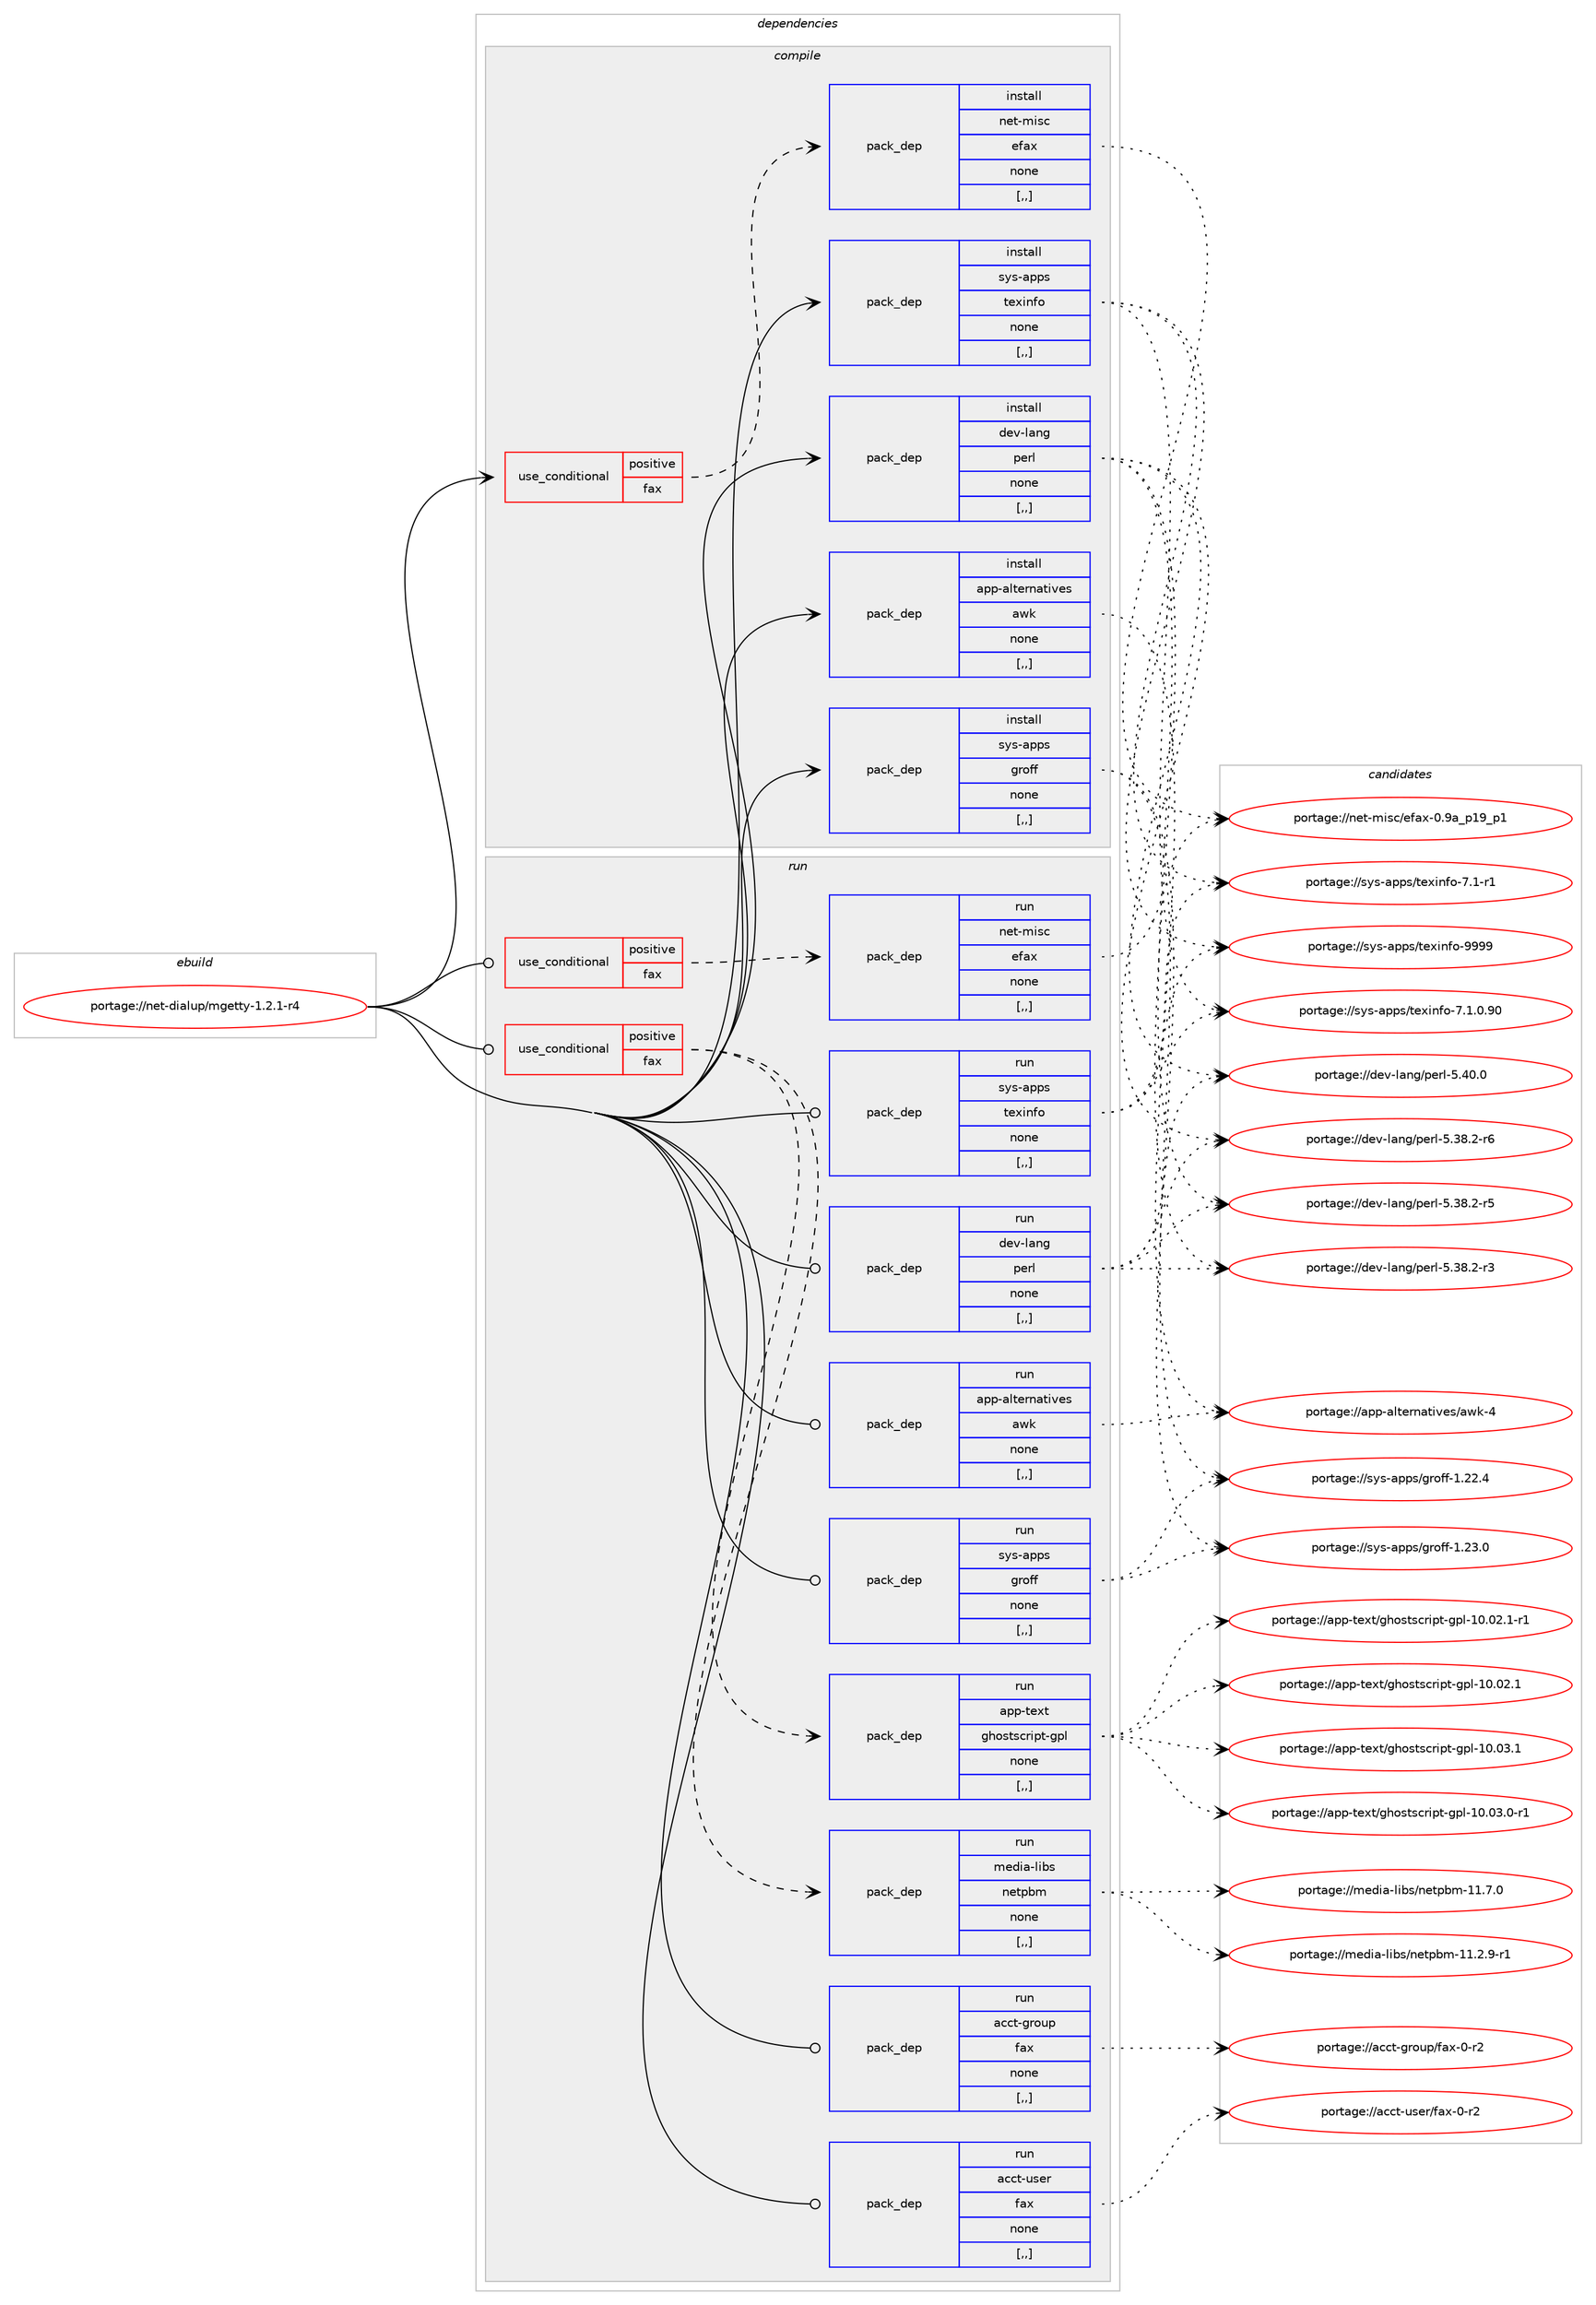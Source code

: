 digraph prolog {

# *************
# Graph options
# *************

newrank=true;
concentrate=true;
compound=true;
graph [rankdir=LR,fontname=Helvetica,fontsize=10,ranksep=1.5];#, ranksep=2.5, nodesep=0.2];
edge  [arrowhead=vee];
node  [fontname=Helvetica,fontsize=10];

# **********
# The ebuild
# **********

subgraph cluster_leftcol {
color=gray;
label=<<i>ebuild</i>>;
id [label="portage://net-dialup/mgetty-1.2.1-r4", color=red, width=4, href="../net-dialup/mgetty-1.2.1-r4.svg"];
}

# ****************
# The dependencies
# ****************

subgraph cluster_midcol {
color=gray;
label=<<i>dependencies</i>>;
subgraph cluster_compile {
fillcolor="#eeeeee";
style=filled;
label=<<i>compile</i>>;
subgraph cond89088 {
dependency344255 [label=<<TABLE BORDER="0" CELLBORDER="1" CELLSPACING="0" CELLPADDING="4"><TR><TD ROWSPAN="3" CELLPADDING="10">use_conditional</TD></TR><TR><TD>positive</TD></TR><TR><TD>fax</TD></TR></TABLE>>, shape=none, color=red];
subgraph pack252576 {
dependency344256 [label=<<TABLE BORDER="0" CELLBORDER="1" CELLSPACING="0" CELLPADDING="4" WIDTH="220"><TR><TD ROWSPAN="6" CELLPADDING="30">pack_dep</TD></TR><TR><TD WIDTH="110">install</TD></TR><TR><TD>net-misc</TD></TR><TR><TD>efax</TD></TR><TR><TD>none</TD></TR><TR><TD>[,,]</TD></TR></TABLE>>, shape=none, color=blue];
}
dependency344255:e -> dependency344256:w [weight=20,style="dashed",arrowhead="vee"];
}
id:e -> dependency344255:w [weight=20,style="solid",arrowhead="vee"];
subgraph pack252577 {
dependency344257 [label=<<TABLE BORDER="0" CELLBORDER="1" CELLSPACING="0" CELLPADDING="4" WIDTH="220"><TR><TD ROWSPAN="6" CELLPADDING="30">pack_dep</TD></TR><TR><TD WIDTH="110">install</TD></TR><TR><TD>app-alternatives</TD></TR><TR><TD>awk</TD></TR><TR><TD>none</TD></TR><TR><TD>[,,]</TD></TR></TABLE>>, shape=none, color=blue];
}
id:e -> dependency344257:w [weight=20,style="solid",arrowhead="vee"];
subgraph pack252578 {
dependency344258 [label=<<TABLE BORDER="0" CELLBORDER="1" CELLSPACING="0" CELLPADDING="4" WIDTH="220"><TR><TD ROWSPAN="6" CELLPADDING="30">pack_dep</TD></TR><TR><TD WIDTH="110">install</TD></TR><TR><TD>dev-lang</TD></TR><TR><TD>perl</TD></TR><TR><TD>none</TD></TR><TR><TD>[,,]</TD></TR></TABLE>>, shape=none, color=blue];
}
id:e -> dependency344258:w [weight=20,style="solid",arrowhead="vee"];
subgraph pack252579 {
dependency344259 [label=<<TABLE BORDER="0" CELLBORDER="1" CELLSPACING="0" CELLPADDING="4" WIDTH="220"><TR><TD ROWSPAN="6" CELLPADDING="30">pack_dep</TD></TR><TR><TD WIDTH="110">install</TD></TR><TR><TD>sys-apps</TD></TR><TR><TD>groff</TD></TR><TR><TD>none</TD></TR><TR><TD>[,,]</TD></TR></TABLE>>, shape=none, color=blue];
}
id:e -> dependency344259:w [weight=20,style="solid",arrowhead="vee"];
subgraph pack252580 {
dependency344260 [label=<<TABLE BORDER="0" CELLBORDER="1" CELLSPACING="0" CELLPADDING="4" WIDTH="220"><TR><TD ROWSPAN="6" CELLPADDING="30">pack_dep</TD></TR><TR><TD WIDTH="110">install</TD></TR><TR><TD>sys-apps</TD></TR><TR><TD>texinfo</TD></TR><TR><TD>none</TD></TR><TR><TD>[,,]</TD></TR></TABLE>>, shape=none, color=blue];
}
id:e -> dependency344260:w [weight=20,style="solid",arrowhead="vee"];
}
subgraph cluster_compileandrun {
fillcolor="#eeeeee";
style=filled;
label=<<i>compile and run</i>>;
}
subgraph cluster_run {
fillcolor="#eeeeee";
style=filled;
label=<<i>run</i>>;
subgraph cond89089 {
dependency344261 [label=<<TABLE BORDER="0" CELLBORDER="1" CELLSPACING="0" CELLPADDING="4"><TR><TD ROWSPAN="3" CELLPADDING="10">use_conditional</TD></TR><TR><TD>positive</TD></TR><TR><TD>fax</TD></TR></TABLE>>, shape=none, color=red];
subgraph pack252581 {
dependency344262 [label=<<TABLE BORDER="0" CELLBORDER="1" CELLSPACING="0" CELLPADDING="4" WIDTH="220"><TR><TD ROWSPAN="6" CELLPADDING="30">pack_dep</TD></TR><TR><TD WIDTH="110">run</TD></TR><TR><TD>app-text</TD></TR><TR><TD>ghostscript-gpl</TD></TR><TR><TD>none</TD></TR><TR><TD>[,,]</TD></TR></TABLE>>, shape=none, color=blue];
}
dependency344261:e -> dependency344262:w [weight=20,style="dashed",arrowhead="vee"];
subgraph pack252582 {
dependency344263 [label=<<TABLE BORDER="0" CELLBORDER="1" CELLSPACING="0" CELLPADDING="4" WIDTH="220"><TR><TD ROWSPAN="6" CELLPADDING="30">pack_dep</TD></TR><TR><TD WIDTH="110">run</TD></TR><TR><TD>media-libs</TD></TR><TR><TD>netpbm</TD></TR><TR><TD>none</TD></TR><TR><TD>[,,]</TD></TR></TABLE>>, shape=none, color=blue];
}
dependency344261:e -> dependency344263:w [weight=20,style="dashed",arrowhead="vee"];
}
id:e -> dependency344261:w [weight=20,style="solid",arrowhead="odot"];
subgraph cond89090 {
dependency344264 [label=<<TABLE BORDER="0" CELLBORDER="1" CELLSPACING="0" CELLPADDING="4"><TR><TD ROWSPAN="3" CELLPADDING="10">use_conditional</TD></TR><TR><TD>positive</TD></TR><TR><TD>fax</TD></TR></TABLE>>, shape=none, color=red];
subgraph pack252583 {
dependency344265 [label=<<TABLE BORDER="0" CELLBORDER="1" CELLSPACING="0" CELLPADDING="4" WIDTH="220"><TR><TD ROWSPAN="6" CELLPADDING="30">pack_dep</TD></TR><TR><TD WIDTH="110">run</TD></TR><TR><TD>net-misc</TD></TR><TR><TD>efax</TD></TR><TR><TD>none</TD></TR><TR><TD>[,,]</TD></TR></TABLE>>, shape=none, color=blue];
}
dependency344264:e -> dependency344265:w [weight=20,style="dashed",arrowhead="vee"];
}
id:e -> dependency344264:w [weight=20,style="solid",arrowhead="odot"];
subgraph pack252584 {
dependency344266 [label=<<TABLE BORDER="0" CELLBORDER="1" CELLSPACING="0" CELLPADDING="4" WIDTH="220"><TR><TD ROWSPAN="6" CELLPADDING="30">pack_dep</TD></TR><TR><TD WIDTH="110">run</TD></TR><TR><TD>acct-group</TD></TR><TR><TD>fax</TD></TR><TR><TD>none</TD></TR><TR><TD>[,,]</TD></TR></TABLE>>, shape=none, color=blue];
}
id:e -> dependency344266:w [weight=20,style="solid",arrowhead="odot"];
subgraph pack252585 {
dependency344267 [label=<<TABLE BORDER="0" CELLBORDER="1" CELLSPACING="0" CELLPADDING="4" WIDTH="220"><TR><TD ROWSPAN="6" CELLPADDING="30">pack_dep</TD></TR><TR><TD WIDTH="110">run</TD></TR><TR><TD>acct-user</TD></TR><TR><TD>fax</TD></TR><TR><TD>none</TD></TR><TR><TD>[,,]</TD></TR></TABLE>>, shape=none, color=blue];
}
id:e -> dependency344267:w [weight=20,style="solid",arrowhead="odot"];
subgraph pack252586 {
dependency344268 [label=<<TABLE BORDER="0" CELLBORDER="1" CELLSPACING="0" CELLPADDING="4" WIDTH="220"><TR><TD ROWSPAN="6" CELLPADDING="30">pack_dep</TD></TR><TR><TD WIDTH="110">run</TD></TR><TR><TD>app-alternatives</TD></TR><TR><TD>awk</TD></TR><TR><TD>none</TD></TR><TR><TD>[,,]</TD></TR></TABLE>>, shape=none, color=blue];
}
id:e -> dependency344268:w [weight=20,style="solid",arrowhead="odot"];
subgraph pack252587 {
dependency344269 [label=<<TABLE BORDER="0" CELLBORDER="1" CELLSPACING="0" CELLPADDING="4" WIDTH="220"><TR><TD ROWSPAN="6" CELLPADDING="30">pack_dep</TD></TR><TR><TD WIDTH="110">run</TD></TR><TR><TD>dev-lang</TD></TR><TR><TD>perl</TD></TR><TR><TD>none</TD></TR><TR><TD>[,,]</TD></TR></TABLE>>, shape=none, color=blue];
}
id:e -> dependency344269:w [weight=20,style="solid",arrowhead="odot"];
subgraph pack252588 {
dependency344270 [label=<<TABLE BORDER="0" CELLBORDER="1" CELLSPACING="0" CELLPADDING="4" WIDTH="220"><TR><TD ROWSPAN="6" CELLPADDING="30">pack_dep</TD></TR><TR><TD WIDTH="110">run</TD></TR><TR><TD>sys-apps</TD></TR><TR><TD>groff</TD></TR><TR><TD>none</TD></TR><TR><TD>[,,]</TD></TR></TABLE>>, shape=none, color=blue];
}
id:e -> dependency344270:w [weight=20,style="solid",arrowhead="odot"];
subgraph pack252589 {
dependency344271 [label=<<TABLE BORDER="0" CELLBORDER="1" CELLSPACING="0" CELLPADDING="4" WIDTH="220"><TR><TD ROWSPAN="6" CELLPADDING="30">pack_dep</TD></TR><TR><TD WIDTH="110">run</TD></TR><TR><TD>sys-apps</TD></TR><TR><TD>texinfo</TD></TR><TR><TD>none</TD></TR><TR><TD>[,,]</TD></TR></TABLE>>, shape=none, color=blue];
}
id:e -> dependency344271:w [weight=20,style="solid",arrowhead="odot"];
}
}

# **************
# The candidates
# **************

subgraph cluster_choices {
rank=same;
color=gray;
label=<<i>candidates</i>>;

subgraph choice252576 {
color=black;
nodesep=1;
choice1101011164510910511599471011029712045484657979511249579511249 [label="portage://net-misc/efax-0.9a_p19_p1", color=red, width=4,href="../net-misc/efax-0.9a_p19_p1.svg"];
dependency344256:e -> choice1101011164510910511599471011029712045484657979511249579511249:w [style=dotted,weight="100"];
}
subgraph choice252577 {
color=black;
nodesep=1;
choice9711211245971081161011141109711610511810111547971191074552 [label="portage://app-alternatives/awk-4", color=red, width=4,href="../app-alternatives/awk-4.svg"];
dependency344257:e -> choice9711211245971081161011141109711610511810111547971191074552:w [style=dotted,weight="100"];
}
subgraph choice252578 {
color=black;
nodesep=1;
choice10010111845108971101034711210111410845534652484648 [label="portage://dev-lang/perl-5.40.0", color=red, width=4,href="../dev-lang/perl-5.40.0.svg"];
choice100101118451089711010347112101114108455346515646504511454 [label="portage://dev-lang/perl-5.38.2-r6", color=red, width=4,href="../dev-lang/perl-5.38.2-r6.svg"];
choice100101118451089711010347112101114108455346515646504511453 [label="portage://dev-lang/perl-5.38.2-r5", color=red, width=4,href="../dev-lang/perl-5.38.2-r5.svg"];
choice100101118451089711010347112101114108455346515646504511451 [label="portage://dev-lang/perl-5.38.2-r3", color=red, width=4,href="../dev-lang/perl-5.38.2-r3.svg"];
dependency344258:e -> choice10010111845108971101034711210111410845534652484648:w [style=dotted,weight="100"];
dependency344258:e -> choice100101118451089711010347112101114108455346515646504511454:w [style=dotted,weight="100"];
dependency344258:e -> choice100101118451089711010347112101114108455346515646504511453:w [style=dotted,weight="100"];
dependency344258:e -> choice100101118451089711010347112101114108455346515646504511451:w [style=dotted,weight="100"];
}
subgraph choice252579 {
color=black;
nodesep=1;
choice11512111545971121121154710311411110210245494650514648 [label="portage://sys-apps/groff-1.23.0", color=red, width=4,href="../sys-apps/groff-1.23.0.svg"];
choice11512111545971121121154710311411110210245494650504652 [label="portage://sys-apps/groff-1.22.4", color=red, width=4,href="../sys-apps/groff-1.22.4.svg"];
dependency344259:e -> choice11512111545971121121154710311411110210245494650514648:w [style=dotted,weight="100"];
dependency344259:e -> choice11512111545971121121154710311411110210245494650504652:w [style=dotted,weight="100"];
}
subgraph choice252580 {
color=black;
nodesep=1;
choice1151211154597112112115471161011201051101021114557575757 [label="portage://sys-apps/texinfo-9999", color=red, width=4,href="../sys-apps/texinfo-9999.svg"];
choice115121115459711211211547116101120105110102111455546494648465748 [label="portage://sys-apps/texinfo-7.1.0.90", color=red, width=4,href="../sys-apps/texinfo-7.1.0.90.svg"];
choice115121115459711211211547116101120105110102111455546494511449 [label="portage://sys-apps/texinfo-7.1-r1", color=red, width=4,href="../sys-apps/texinfo-7.1-r1.svg"];
dependency344260:e -> choice1151211154597112112115471161011201051101021114557575757:w [style=dotted,weight="100"];
dependency344260:e -> choice115121115459711211211547116101120105110102111455546494648465748:w [style=dotted,weight="100"];
dependency344260:e -> choice115121115459711211211547116101120105110102111455546494511449:w [style=dotted,weight="100"];
}
subgraph choice252581 {
color=black;
nodesep=1;
choice97112112451161011201164710310411111511611599114105112116451031121084549484648514649 [label="portage://app-text/ghostscript-gpl-10.03.1", color=red, width=4,href="../app-text/ghostscript-gpl-10.03.1.svg"];
choice971121124511610112011647103104111115116115991141051121164510311210845494846485146484511449 [label="portage://app-text/ghostscript-gpl-10.03.0-r1", color=red, width=4,href="../app-text/ghostscript-gpl-10.03.0-r1.svg"];
choice971121124511610112011647103104111115116115991141051121164510311210845494846485046494511449 [label="portage://app-text/ghostscript-gpl-10.02.1-r1", color=red, width=4,href="../app-text/ghostscript-gpl-10.02.1-r1.svg"];
choice97112112451161011201164710310411111511611599114105112116451031121084549484648504649 [label="portage://app-text/ghostscript-gpl-10.02.1", color=red, width=4,href="../app-text/ghostscript-gpl-10.02.1.svg"];
dependency344262:e -> choice97112112451161011201164710310411111511611599114105112116451031121084549484648514649:w [style=dotted,weight="100"];
dependency344262:e -> choice971121124511610112011647103104111115116115991141051121164510311210845494846485146484511449:w [style=dotted,weight="100"];
dependency344262:e -> choice971121124511610112011647103104111115116115991141051121164510311210845494846485046494511449:w [style=dotted,weight="100"];
dependency344262:e -> choice97112112451161011201164710310411111511611599114105112116451031121084549484648504649:w [style=dotted,weight="100"];
}
subgraph choice252582 {
color=black;
nodesep=1;
choice109101100105974510810598115471101011161129810945494946554648 [label="portage://media-libs/netpbm-11.7.0", color=red, width=4,href="../media-libs/netpbm-11.7.0.svg"];
choice1091011001059745108105981154711010111611298109454949465046574511449 [label="portage://media-libs/netpbm-11.2.9-r1", color=red, width=4,href="../media-libs/netpbm-11.2.9-r1.svg"];
dependency344263:e -> choice109101100105974510810598115471101011161129810945494946554648:w [style=dotted,weight="100"];
dependency344263:e -> choice1091011001059745108105981154711010111611298109454949465046574511449:w [style=dotted,weight="100"];
}
subgraph choice252583 {
color=black;
nodesep=1;
choice1101011164510910511599471011029712045484657979511249579511249 [label="portage://net-misc/efax-0.9a_p19_p1", color=red, width=4,href="../net-misc/efax-0.9a_p19_p1.svg"];
dependency344265:e -> choice1101011164510910511599471011029712045484657979511249579511249:w [style=dotted,weight="100"];
}
subgraph choice252584 {
color=black;
nodesep=1;
choice97999911645103114111117112471029712045484511450 [label="portage://acct-group/fax-0-r2", color=red, width=4,href="../acct-group/fax-0-r2.svg"];
dependency344266:e -> choice97999911645103114111117112471029712045484511450:w [style=dotted,weight="100"];
}
subgraph choice252585 {
color=black;
nodesep=1;
choice97999911645117115101114471029712045484511450 [label="portage://acct-user/fax-0-r2", color=red, width=4,href="../acct-user/fax-0-r2.svg"];
dependency344267:e -> choice97999911645117115101114471029712045484511450:w [style=dotted,weight="100"];
}
subgraph choice252586 {
color=black;
nodesep=1;
choice9711211245971081161011141109711610511810111547971191074552 [label="portage://app-alternatives/awk-4", color=red, width=4,href="../app-alternatives/awk-4.svg"];
dependency344268:e -> choice9711211245971081161011141109711610511810111547971191074552:w [style=dotted,weight="100"];
}
subgraph choice252587 {
color=black;
nodesep=1;
choice10010111845108971101034711210111410845534652484648 [label="portage://dev-lang/perl-5.40.0", color=red, width=4,href="../dev-lang/perl-5.40.0.svg"];
choice100101118451089711010347112101114108455346515646504511454 [label="portage://dev-lang/perl-5.38.2-r6", color=red, width=4,href="../dev-lang/perl-5.38.2-r6.svg"];
choice100101118451089711010347112101114108455346515646504511453 [label="portage://dev-lang/perl-5.38.2-r5", color=red, width=4,href="../dev-lang/perl-5.38.2-r5.svg"];
choice100101118451089711010347112101114108455346515646504511451 [label="portage://dev-lang/perl-5.38.2-r3", color=red, width=4,href="../dev-lang/perl-5.38.2-r3.svg"];
dependency344269:e -> choice10010111845108971101034711210111410845534652484648:w [style=dotted,weight="100"];
dependency344269:e -> choice100101118451089711010347112101114108455346515646504511454:w [style=dotted,weight="100"];
dependency344269:e -> choice100101118451089711010347112101114108455346515646504511453:w [style=dotted,weight="100"];
dependency344269:e -> choice100101118451089711010347112101114108455346515646504511451:w [style=dotted,weight="100"];
}
subgraph choice252588 {
color=black;
nodesep=1;
choice11512111545971121121154710311411110210245494650514648 [label="portage://sys-apps/groff-1.23.0", color=red, width=4,href="../sys-apps/groff-1.23.0.svg"];
choice11512111545971121121154710311411110210245494650504652 [label="portage://sys-apps/groff-1.22.4", color=red, width=4,href="../sys-apps/groff-1.22.4.svg"];
dependency344270:e -> choice11512111545971121121154710311411110210245494650514648:w [style=dotted,weight="100"];
dependency344270:e -> choice11512111545971121121154710311411110210245494650504652:w [style=dotted,weight="100"];
}
subgraph choice252589 {
color=black;
nodesep=1;
choice1151211154597112112115471161011201051101021114557575757 [label="portage://sys-apps/texinfo-9999", color=red, width=4,href="../sys-apps/texinfo-9999.svg"];
choice115121115459711211211547116101120105110102111455546494648465748 [label="portage://sys-apps/texinfo-7.1.0.90", color=red, width=4,href="../sys-apps/texinfo-7.1.0.90.svg"];
choice115121115459711211211547116101120105110102111455546494511449 [label="portage://sys-apps/texinfo-7.1-r1", color=red, width=4,href="../sys-apps/texinfo-7.1-r1.svg"];
dependency344271:e -> choice1151211154597112112115471161011201051101021114557575757:w [style=dotted,weight="100"];
dependency344271:e -> choice115121115459711211211547116101120105110102111455546494648465748:w [style=dotted,weight="100"];
dependency344271:e -> choice115121115459711211211547116101120105110102111455546494511449:w [style=dotted,weight="100"];
}
}

}
